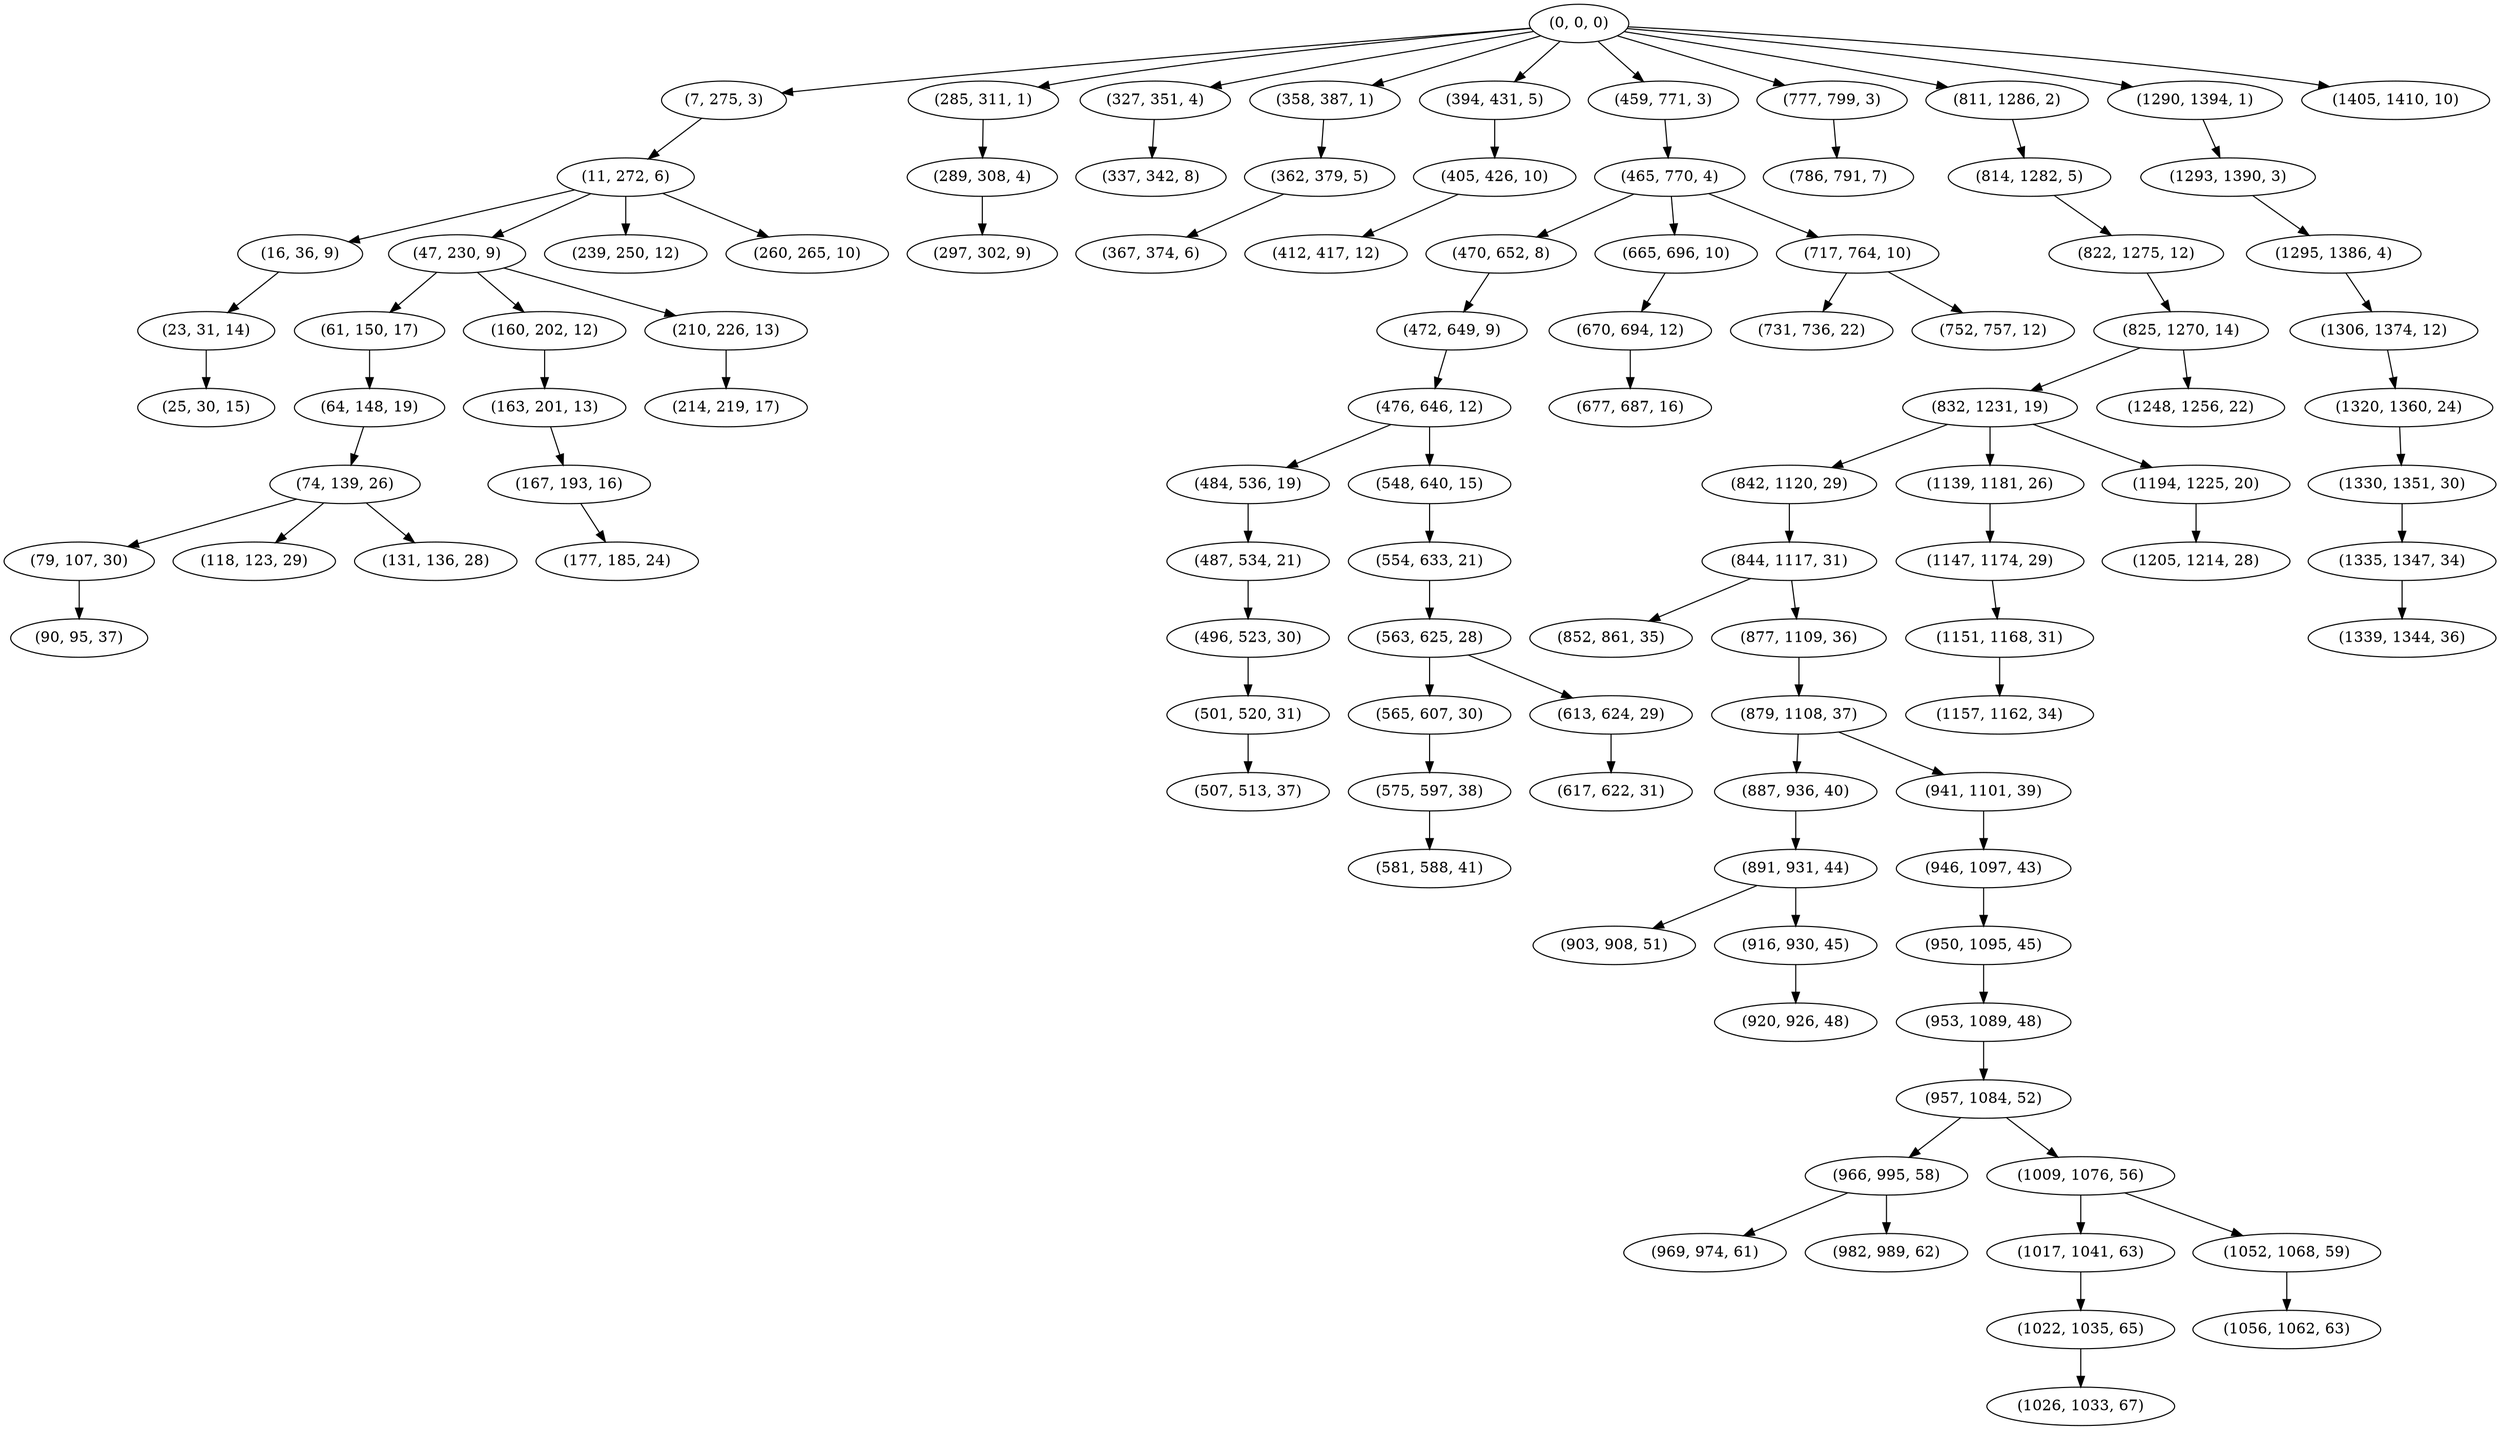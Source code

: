 digraph tree {
    "(0, 0, 0)";
    "(7, 275, 3)";
    "(11, 272, 6)";
    "(16, 36, 9)";
    "(23, 31, 14)";
    "(25, 30, 15)";
    "(47, 230, 9)";
    "(61, 150, 17)";
    "(64, 148, 19)";
    "(74, 139, 26)";
    "(79, 107, 30)";
    "(90, 95, 37)";
    "(118, 123, 29)";
    "(131, 136, 28)";
    "(160, 202, 12)";
    "(163, 201, 13)";
    "(167, 193, 16)";
    "(177, 185, 24)";
    "(210, 226, 13)";
    "(214, 219, 17)";
    "(239, 250, 12)";
    "(260, 265, 10)";
    "(285, 311, 1)";
    "(289, 308, 4)";
    "(297, 302, 9)";
    "(327, 351, 4)";
    "(337, 342, 8)";
    "(358, 387, 1)";
    "(362, 379, 5)";
    "(367, 374, 6)";
    "(394, 431, 5)";
    "(405, 426, 10)";
    "(412, 417, 12)";
    "(459, 771, 3)";
    "(465, 770, 4)";
    "(470, 652, 8)";
    "(472, 649, 9)";
    "(476, 646, 12)";
    "(484, 536, 19)";
    "(487, 534, 21)";
    "(496, 523, 30)";
    "(501, 520, 31)";
    "(507, 513, 37)";
    "(548, 640, 15)";
    "(554, 633, 21)";
    "(563, 625, 28)";
    "(565, 607, 30)";
    "(575, 597, 38)";
    "(581, 588, 41)";
    "(613, 624, 29)";
    "(617, 622, 31)";
    "(665, 696, 10)";
    "(670, 694, 12)";
    "(677, 687, 16)";
    "(717, 764, 10)";
    "(731, 736, 22)";
    "(752, 757, 12)";
    "(777, 799, 3)";
    "(786, 791, 7)";
    "(811, 1286, 2)";
    "(814, 1282, 5)";
    "(822, 1275, 12)";
    "(825, 1270, 14)";
    "(832, 1231, 19)";
    "(842, 1120, 29)";
    "(844, 1117, 31)";
    "(852, 861, 35)";
    "(877, 1109, 36)";
    "(879, 1108, 37)";
    "(887, 936, 40)";
    "(891, 931, 44)";
    "(903, 908, 51)";
    "(916, 930, 45)";
    "(920, 926, 48)";
    "(941, 1101, 39)";
    "(946, 1097, 43)";
    "(950, 1095, 45)";
    "(953, 1089, 48)";
    "(957, 1084, 52)";
    "(966, 995, 58)";
    "(969, 974, 61)";
    "(982, 989, 62)";
    "(1009, 1076, 56)";
    "(1017, 1041, 63)";
    "(1022, 1035, 65)";
    "(1026, 1033, 67)";
    "(1052, 1068, 59)";
    "(1056, 1062, 63)";
    "(1139, 1181, 26)";
    "(1147, 1174, 29)";
    "(1151, 1168, 31)";
    "(1157, 1162, 34)";
    "(1194, 1225, 20)";
    "(1205, 1214, 28)";
    "(1248, 1256, 22)";
    "(1290, 1394, 1)";
    "(1293, 1390, 3)";
    "(1295, 1386, 4)";
    "(1306, 1374, 12)";
    "(1320, 1360, 24)";
    "(1330, 1351, 30)";
    "(1335, 1347, 34)";
    "(1339, 1344, 36)";
    "(1405, 1410, 10)";
    "(0, 0, 0)" -> "(7, 275, 3)";
    "(0, 0, 0)" -> "(285, 311, 1)";
    "(0, 0, 0)" -> "(327, 351, 4)";
    "(0, 0, 0)" -> "(358, 387, 1)";
    "(0, 0, 0)" -> "(394, 431, 5)";
    "(0, 0, 0)" -> "(459, 771, 3)";
    "(0, 0, 0)" -> "(777, 799, 3)";
    "(0, 0, 0)" -> "(811, 1286, 2)";
    "(0, 0, 0)" -> "(1290, 1394, 1)";
    "(0, 0, 0)" -> "(1405, 1410, 10)";
    "(7, 275, 3)" -> "(11, 272, 6)";
    "(11, 272, 6)" -> "(16, 36, 9)";
    "(11, 272, 6)" -> "(47, 230, 9)";
    "(11, 272, 6)" -> "(239, 250, 12)";
    "(11, 272, 6)" -> "(260, 265, 10)";
    "(16, 36, 9)" -> "(23, 31, 14)";
    "(23, 31, 14)" -> "(25, 30, 15)";
    "(47, 230, 9)" -> "(61, 150, 17)";
    "(47, 230, 9)" -> "(160, 202, 12)";
    "(47, 230, 9)" -> "(210, 226, 13)";
    "(61, 150, 17)" -> "(64, 148, 19)";
    "(64, 148, 19)" -> "(74, 139, 26)";
    "(74, 139, 26)" -> "(79, 107, 30)";
    "(74, 139, 26)" -> "(118, 123, 29)";
    "(74, 139, 26)" -> "(131, 136, 28)";
    "(79, 107, 30)" -> "(90, 95, 37)";
    "(160, 202, 12)" -> "(163, 201, 13)";
    "(163, 201, 13)" -> "(167, 193, 16)";
    "(167, 193, 16)" -> "(177, 185, 24)";
    "(210, 226, 13)" -> "(214, 219, 17)";
    "(285, 311, 1)" -> "(289, 308, 4)";
    "(289, 308, 4)" -> "(297, 302, 9)";
    "(327, 351, 4)" -> "(337, 342, 8)";
    "(358, 387, 1)" -> "(362, 379, 5)";
    "(362, 379, 5)" -> "(367, 374, 6)";
    "(394, 431, 5)" -> "(405, 426, 10)";
    "(405, 426, 10)" -> "(412, 417, 12)";
    "(459, 771, 3)" -> "(465, 770, 4)";
    "(465, 770, 4)" -> "(470, 652, 8)";
    "(465, 770, 4)" -> "(665, 696, 10)";
    "(465, 770, 4)" -> "(717, 764, 10)";
    "(470, 652, 8)" -> "(472, 649, 9)";
    "(472, 649, 9)" -> "(476, 646, 12)";
    "(476, 646, 12)" -> "(484, 536, 19)";
    "(476, 646, 12)" -> "(548, 640, 15)";
    "(484, 536, 19)" -> "(487, 534, 21)";
    "(487, 534, 21)" -> "(496, 523, 30)";
    "(496, 523, 30)" -> "(501, 520, 31)";
    "(501, 520, 31)" -> "(507, 513, 37)";
    "(548, 640, 15)" -> "(554, 633, 21)";
    "(554, 633, 21)" -> "(563, 625, 28)";
    "(563, 625, 28)" -> "(565, 607, 30)";
    "(563, 625, 28)" -> "(613, 624, 29)";
    "(565, 607, 30)" -> "(575, 597, 38)";
    "(575, 597, 38)" -> "(581, 588, 41)";
    "(613, 624, 29)" -> "(617, 622, 31)";
    "(665, 696, 10)" -> "(670, 694, 12)";
    "(670, 694, 12)" -> "(677, 687, 16)";
    "(717, 764, 10)" -> "(731, 736, 22)";
    "(717, 764, 10)" -> "(752, 757, 12)";
    "(777, 799, 3)" -> "(786, 791, 7)";
    "(811, 1286, 2)" -> "(814, 1282, 5)";
    "(814, 1282, 5)" -> "(822, 1275, 12)";
    "(822, 1275, 12)" -> "(825, 1270, 14)";
    "(825, 1270, 14)" -> "(832, 1231, 19)";
    "(825, 1270, 14)" -> "(1248, 1256, 22)";
    "(832, 1231, 19)" -> "(842, 1120, 29)";
    "(832, 1231, 19)" -> "(1139, 1181, 26)";
    "(832, 1231, 19)" -> "(1194, 1225, 20)";
    "(842, 1120, 29)" -> "(844, 1117, 31)";
    "(844, 1117, 31)" -> "(852, 861, 35)";
    "(844, 1117, 31)" -> "(877, 1109, 36)";
    "(877, 1109, 36)" -> "(879, 1108, 37)";
    "(879, 1108, 37)" -> "(887, 936, 40)";
    "(879, 1108, 37)" -> "(941, 1101, 39)";
    "(887, 936, 40)" -> "(891, 931, 44)";
    "(891, 931, 44)" -> "(903, 908, 51)";
    "(891, 931, 44)" -> "(916, 930, 45)";
    "(916, 930, 45)" -> "(920, 926, 48)";
    "(941, 1101, 39)" -> "(946, 1097, 43)";
    "(946, 1097, 43)" -> "(950, 1095, 45)";
    "(950, 1095, 45)" -> "(953, 1089, 48)";
    "(953, 1089, 48)" -> "(957, 1084, 52)";
    "(957, 1084, 52)" -> "(966, 995, 58)";
    "(957, 1084, 52)" -> "(1009, 1076, 56)";
    "(966, 995, 58)" -> "(969, 974, 61)";
    "(966, 995, 58)" -> "(982, 989, 62)";
    "(1009, 1076, 56)" -> "(1017, 1041, 63)";
    "(1009, 1076, 56)" -> "(1052, 1068, 59)";
    "(1017, 1041, 63)" -> "(1022, 1035, 65)";
    "(1022, 1035, 65)" -> "(1026, 1033, 67)";
    "(1052, 1068, 59)" -> "(1056, 1062, 63)";
    "(1139, 1181, 26)" -> "(1147, 1174, 29)";
    "(1147, 1174, 29)" -> "(1151, 1168, 31)";
    "(1151, 1168, 31)" -> "(1157, 1162, 34)";
    "(1194, 1225, 20)" -> "(1205, 1214, 28)";
    "(1290, 1394, 1)" -> "(1293, 1390, 3)";
    "(1293, 1390, 3)" -> "(1295, 1386, 4)";
    "(1295, 1386, 4)" -> "(1306, 1374, 12)";
    "(1306, 1374, 12)" -> "(1320, 1360, 24)";
    "(1320, 1360, 24)" -> "(1330, 1351, 30)";
    "(1330, 1351, 30)" -> "(1335, 1347, 34)";
    "(1335, 1347, 34)" -> "(1339, 1344, 36)";
}

